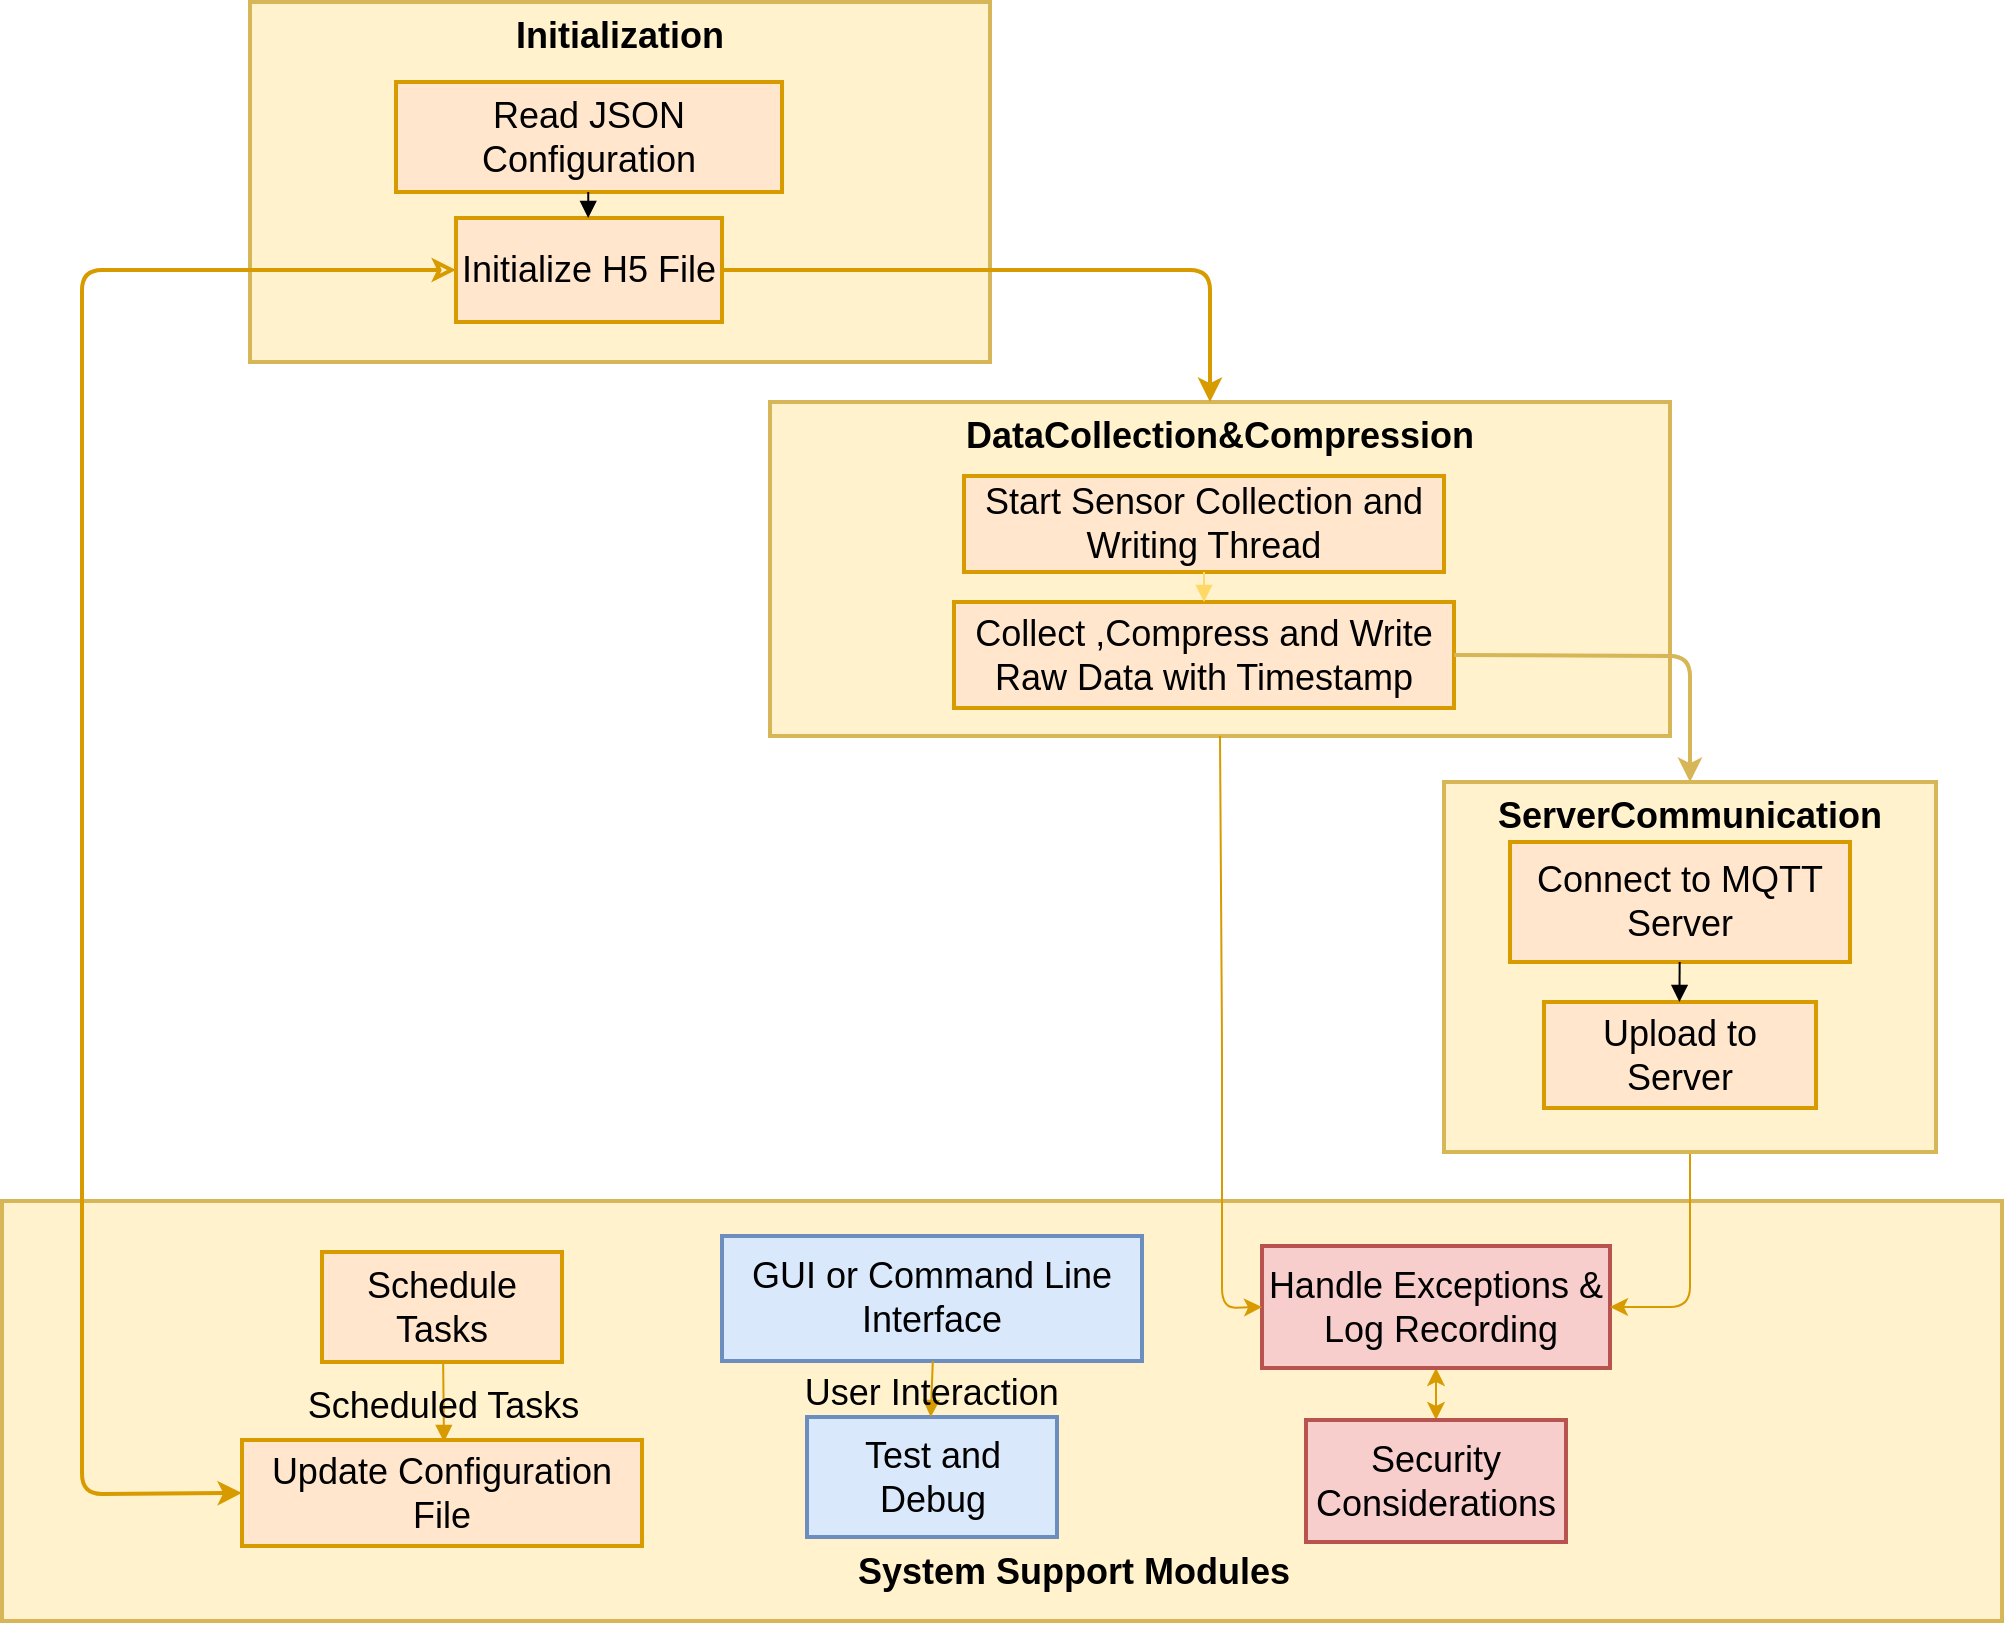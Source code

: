 <mxfile version="22.1.5" type="github">
  <diagram name="第 1 页" id="0iZQUB3KEdjaGyVEio1X">
    <mxGraphModel dx="2066" dy="1159" grid="1" gridSize="10" guides="1" tooltips="1" connect="1" arrows="1" fold="1" page="1" pageScale="1" pageWidth="827" pageHeight="1169" background="#ffffff" math="0" shadow="0">
      <root>
        <mxCell id="0" />
        <mxCell id="1" parent="0" />
        <mxCell id="T6mXg9tadkSn17AwE84S-1" value="" style="whiteSpace=wrap;strokeWidth=2;verticalAlign=top;fontSize=18;fillColor=#fff2cc;strokeColor=#d6b656;rounded=0;" parent="1" vertex="1">
          <mxGeometry x="290" y="619.5" width="1000" height="210" as="geometry" />
        </mxCell>
        <mxCell id="ajhNxlpf6q1ubJDaS2SR-7" value="" style="edgeStyle=orthogonalEdgeStyle;rounded=0;orthogonalLoop=1;jettySize=auto;html=1;fillColor=#ffe6cc;strokeColor=#d79b00;startArrow=classic;startFill=1;" edge="1" parent="1" source="T6mXg9tadkSn17AwE84S-2" target="ajhNxlpf6q1ubJDaS2SR-5">
          <mxGeometry relative="1" as="geometry" />
        </mxCell>
        <mxCell id="T6mXg9tadkSn17AwE84S-2" value="Handle Exceptions &amp;&#xa; Log Recording" style="whiteSpace=wrap;strokeWidth=2;fontSize=18;rounded=0;fillColor=#F8CECC;strokeColor=#b85450;" parent="1" vertex="1">
          <mxGeometry x="920" y="642" width="174" height="61" as="geometry" />
        </mxCell>
        <mxCell id="T6mXg9tadkSn17AwE84S-5" value="Schedule Tasks" style="whiteSpace=wrap;strokeWidth=2;fontSize=18;rounded=0;fillColor=#ffe6cc;strokeColor=#d79b00;" parent="1" vertex="1">
          <mxGeometry x="450" y="645" width="120" height="55" as="geometry" />
        </mxCell>
        <mxCell id="T6mXg9tadkSn17AwE84S-6" value="Update Configuration File" style="whiteSpace=wrap;strokeWidth=2;fontSize=18;rounded=0;fillColor=#ffe6cc;strokeColor=#d79b00;" parent="1" vertex="1">
          <mxGeometry x="410" y="739" width="200" height="53" as="geometry" />
        </mxCell>
        <mxCell id="T6mXg9tadkSn17AwE84S-9" value="GUI or Command Line Interface" style="whiteSpace=wrap;strokeWidth=2;fontSize=18;rounded=0;fillColor=#dae8fc;strokeColor=#6c8ebf;" parent="1" vertex="1">
          <mxGeometry x="650" y="637" width="210" height="62.5" as="geometry" />
        </mxCell>
        <mxCell id="T6mXg9tadkSn17AwE84S-10" value="Test and Debug" style="whiteSpace=wrap;strokeWidth=2;fontSize=18;rounded=0;fillColor=#dae8fc;strokeColor=#6c8ebf;" parent="1" vertex="1">
          <mxGeometry x="692.5" y="727.5" width="125" height="60" as="geometry" />
        </mxCell>
        <mxCell id="ajhNxlpf6q1ubJDaS2SR-10" value="" style="edgeStyle=orthogonalEdgeStyle;rounded=1;orthogonalLoop=1;jettySize=auto;html=1;entryX=1;entryY=0.5;entryDx=0;entryDy=0;fillColor=#ffe6cc;strokeColor=#d79b00;" edge="1" parent="1" source="T6mXg9tadkSn17AwE84S-11" target="T6mXg9tadkSn17AwE84S-2">
          <mxGeometry relative="1" as="geometry" />
        </mxCell>
        <mxCell id="T6mXg9tadkSn17AwE84S-11" value="ServerCommunication" style="whiteSpace=wrap;strokeWidth=2;verticalAlign=top;fontSize=18;fillColor=#fff2cc;strokeColor=#d6b656;rounded=0;fontStyle=1" parent="1" vertex="1">
          <mxGeometry x="1011" y="410" width="246" height="185" as="geometry" />
        </mxCell>
        <mxCell id="T6mXg9tadkSn17AwE84S-12" value="Connect to MQTT Server" style="whiteSpace=wrap;strokeWidth=2;fontSize=18;rounded=0;fillColor=#ffe6cc;strokeColor=#d79b00;" parent="1" vertex="1">
          <mxGeometry x="1044" y="440" width="170" height="60" as="geometry" />
        </mxCell>
        <mxCell id="T6mXg9tadkSn17AwE84S-13" value="Upload to Server" style="whiteSpace=wrap;strokeWidth=2;fontSize=18;rounded=0;fillColor=#ffe6cc;strokeColor=#d79b00;" parent="1" vertex="1">
          <mxGeometry x="1061" y="520" width="136" height="53" as="geometry" />
        </mxCell>
        <mxCell id="T6mXg9tadkSn17AwE84S-14" value="DataCollection&amp;Compression" style="whiteSpace=wrap;strokeWidth=2;verticalAlign=top;fontSize=18;fontStyle=1;labelBackgroundColor=none;fillColor=#fff2cc;strokeColor=#d6b656;rounded=0;" parent="1" vertex="1">
          <mxGeometry x="674" y="220" width="450" height="167" as="geometry" />
        </mxCell>
        <mxCell id="T6mXg9tadkSn17AwE84S-15" value="Start Sensor Collection and Writing Thread" style="whiteSpace=wrap;strokeWidth=2;fontSize=18;rounded=0;fillColor=#ffe6cc;strokeColor=#d79b00;" parent="1" vertex="1">
          <mxGeometry x="771" y="257" width="240" height="48" as="geometry" />
        </mxCell>
        <mxCell id="T6mXg9tadkSn17AwE84S-16" value="Collect ,Compress and Write Raw Data with Timestamp" style="whiteSpace=wrap;strokeWidth=2;fontSize=18;rounded=0;fillColor=#ffe6cc;strokeColor=#d79b00;" parent="1" vertex="1">
          <mxGeometry x="766" y="320" width="250" height="53" as="geometry" />
        </mxCell>
        <mxCell id="T6mXg9tadkSn17AwE84S-17" value="Initialization" style="whiteSpace=wrap;strokeWidth=2;verticalAlign=top;fontSize=18;fontStyle=1;fillColor=#fff2cc;strokeColor=#d6b656;rounded=0;" parent="1" vertex="1">
          <mxGeometry x="414" y="20" width="370" height="180" as="geometry" />
        </mxCell>
        <mxCell id="T6mXg9tadkSn17AwE84S-18" value="Read JSON Configuration" style="whiteSpace=wrap;strokeWidth=2;fontSize=18;rounded=0;fillColor=#ffe6cc;strokeColor=#d79b00;" parent="1" vertex="1">
          <mxGeometry x="487" y="60" width="193" height="55" as="geometry" />
        </mxCell>
        <mxCell id="T6mXg9tadkSn17AwE84S-19" value="Initialize H5 File" style="whiteSpace=wrap;strokeWidth=2;fontSize=18;rounded=0;fillColor=#ffe6cc;strokeColor=#d79b00;" parent="1" vertex="1">
          <mxGeometry x="517" y="128" width="133" height="52" as="geometry" />
        </mxCell>
        <mxCell id="T6mXg9tadkSn17AwE84S-20" value="" style="curved=1;startArrow=none;endArrow=block;exitX=0.498;exitY=1.012;entryX=0.497;entryY=0.012;rounded=0;fontSize=18;" parent="1" source="T6mXg9tadkSn17AwE84S-18" target="T6mXg9tadkSn17AwE84S-19" edge="1">
          <mxGeometry relative="1" as="geometry">
            <Array as="points" />
          </mxGeometry>
        </mxCell>
        <mxCell id="T6mXg9tadkSn17AwE84S-22" value="" style="startArrow=none;endArrow=block;exitX=0.5;exitY=1;entryX=0.5;entryY=0;rounded=1;fontSize=18;strokeColor=#FFD966;entryDx=0;entryDy=0;exitDx=0;exitDy=0;" parent="1" source="T6mXg9tadkSn17AwE84S-15" target="T6mXg9tadkSn17AwE84S-16" edge="1">
          <mxGeometry relative="1" as="geometry">
            <Array as="points" />
            <mxPoint x="892.001" y="305" as="sourcePoint" />
            <mxPoint x="889.996" y="327" as="targetPoint" />
          </mxGeometry>
        </mxCell>
        <mxCell id="T6mXg9tadkSn17AwE84S-24" value="" style="curved=1;startArrow=none;endArrow=block;exitX=0.499;exitY=1.012;entryX=0.498;entryY=0.012;rounded=0;fontSize=18;" parent="1" source="T6mXg9tadkSn17AwE84S-12" target="T6mXg9tadkSn17AwE84S-13" edge="1">
          <mxGeometry relative="1" as="geometry">
            <Array as="points" />
          </mxGeometry>
        </mxCell>
        <mxCell id="T6mXg9tadkSn17AwE84S-28" value="Scheduled Tasks" style="curved=1;startArrow=none;endArrow=block;exitX=0.505;exitY=1.024;rounded=0;fontSize=18;labelBackgroundColor=none;fillColor=#ffe6cc;strokeColor=#d79b00;" parent="1" source="T6mXg9tadkSn17AwE84S-5" edge="1">
          <mxGeometry relative="1" as="geometry">
            <Array as="points" />
            <mxPoint x="511" y="740" as="targetPoint" />
            <mxPoint as="offset" />
          </mxGeometry>
        </mxCell>
        <mxCell id="T6mXg9tadkSn17AwE84S-32" value="User Interaction" style="curved=1;startArrow=none;endArrow=block;exitX=0.502;exitY=1.024;entryX=0.495;entryY=0.006;rounded=0;fontSize=18;labelBackgroundColor=none;fillColor=#ffe6cc;strokeColor=#d79b00;" parent="1" source="T6mXg9tadkSn17AwE84S-9" target="T6mXg9tadkSn17AwE84S-10" edge="1">
          <mxGeometry relative="1" as="geometry">
            <Array as="points" />
          </mxGeometry>
        </mxCell>
        <mxCell id="T6mXg9tadkSn17AwE84S-35" value="" style="endArrow=classic;html=1;rounded=1;exitX=0;exitY=0.5;exitDx=0;exitDy=0;entryX=0;entryY=0.5;entryDx=0;entryDy=0;fontSize=18;fillColor=#ffe6cc;strokeColor=#d79b00;strokeWidth=2;startArrow=classic;startFill=0;" parent="1" source="T6mXg9tadkSn17AwE84S-19" target="T6mXg9tadkSn17AwE84S-6" edge="1">
          <mxGeometry width="50" height="50" relative="1" as="geometry">
            <mxPoint x="170" y="370" as="sourcePoint" />
            <mxPoint x="220" y="320" as="targetPoint" />
            <Array as="points">
              <mxPoint x="330" y="154" />
              <mxPoint x="330" y="766" />
            </Array>
          </mxGeometry>
        </mxCell>
        <mxCell id="T6mXg9tadkSn17AwE84S-36" value="" style="endArrow=classic;html=1;rounded=1;exitX=1;exitY=0.5;exitDx=0;exitDy=0;fontSize=18;fontStyle=1;fillColor=#ffe6cc;strokeColor=#d79b00;strokeWidth=2;" parent="1" source="T6mXg9tadkSn17AwE84S-19" edge="1">
          <mxGeometry width="50" height="50" relative="1" as="geometry">
            <mxPoint x="774" y="230" as="sourcePoint" />
            <mxPoint x="894" y="220" as="targetPoint" />
            <Array as="points">
              <mxPoint x="894" y="154" />
              <mxPoint x="894" y="180" />
            </Array>
          </mxGeometry>
        </mxCell>
        <mxCell id="T6mXg9tadkSn17AwE84S-38" value="" style="endArrow=classic;html=1;rounded=1;exitX=1;exitY=0.5;exitDx=0;exitDy=0;entryX=0.5;entryY=0;entryDx=0;entryDy=0;fillColor=#fff2cc;strokeColor=#d6b656;strokeWidth=2;" parent="1" source="T6mXg9tadkSn17AwE84S-16" target="T6mXg9tadkSn17AwE84S-11" edge="1">
          <mxGeometry width="50" height="50" relative="1" as="geometry">
            <mxPoint x="800" y="567" as="sourcePoint" />
            <mxPoint x="1192" y="390" as="targetPoint" />
            <Array as="points">
              <mxPoint x="1134" y="347" />
            </Array>
          </mxGeometry>
        </mxCell>
        <mxCell id="cYuX9asbxwq77_O9rkuZ-7" style="edgeStyle=orthogonalEdgeStyle;rounded=0;orthogonalLoop=1;jettySize=auto;html=1;exitX=0.5;exitY=1;exitDx=0;exitDy=0;" parent="1" source="T6mXg9tadkSn17AwE84S-2" target="T6mXg9tadkSn17AwE84S-2" edge="1">
          <mxGeometry relative="1" as="geometry" />
        </mxCell>
        <mxCell id="cYuX9asbxwq77_O9rkuZ-13" value="System Support Modules" style="text;whiteSpace=wrap;html=1;labelBackgroundColor=none;fontSize=18;fontStyle=1;align=center;verticalAlign=middle;" parent="1" vertex="1">
          <mxGeometry x="686" y="780" width="280" height="50" as="geometry" />
        </mxCell>
        <mxCell id="ajhNxlpf6q1ubJDaS2SR-5" value="Security Considerations" style="whiteSpace=wrap;strokeWidth=2;fontSize=18;rounded=0;fillColor=#f8cecc;strokeColor=#b85450;" vertex="1" parent="1">
          <mxGeometry x="942" y="729" width="130" height="61" as="geometry" />
        </mxCell>
        <mxCell id="ajhNxlpf6q1ubJDaS2SR-9" value="" style="endArrow=classic;html=1;rounded=1;exitX=0.5;exitY=1;exitDx=0;exitDy=0;entryX=0;entryY=0.5;entryDx=0;entryDy=0;fillColor=#ffe6cc;strokeColor=#d79b00;" edge="1" parent="1" source="T6mXg9tadkSn17AwE84S-14" target="T6mXg9tadkSn17AwE84S-2">
          <mxGeometry width="50" height="50" relative="1" as="geometry">
            <mxPoint x="800" y="380" as="sourcePoint" />
            <mxPoint x="850" y="330" as="targetPoint" />
            <Array as="points">
              <mxPoint x="900" y="540" />
              <mxPoint x="900" y="673" />
            </Array>
          </mxGeometry>
        </mxCell>
      </root>
    </mxGraphModel>
  </diagram>
</mxfile>
